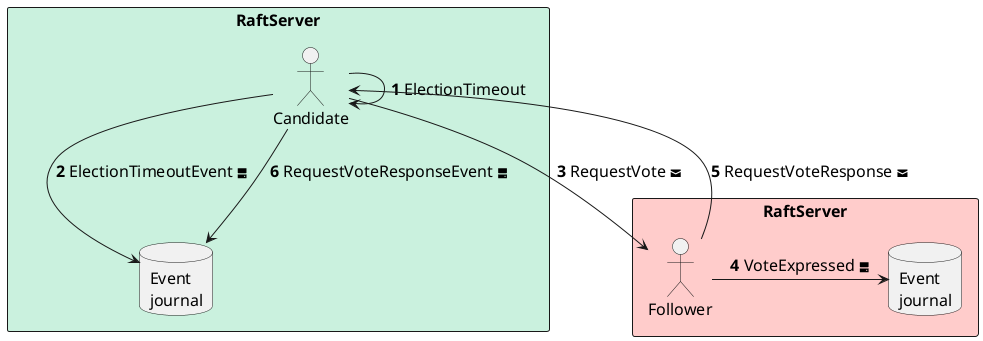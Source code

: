 @startuml leaderElection

skinparam componentStyle rectangle
skinparam defaultFontSize 16

rectangle RaftServer as 2 #CAF1DE {
  database e [
    Event
    journal
  ]
  actor Candidate as c
}

rectangle RaftServer as 1  #ffcccb{

  actor Follower as f
    database i [
      Event
      journal
    ]

}

c --> c: **1** ElectionTimeout
c -> e: **2** ElectionTimeoutEvent <size:15><&hard-drive></size>
c --> f: **3** RequestVote <size:15><&envelope-closed></size>
f -> i: **4** VoteExpressed <size:15><&hard-drive></size>
f -> c: **5** RequestVoteResponse <size:15><&envelope-closed></size>
c --> e: **6** RequestVoteResponseEvent <size:15><&hard-drive></size>

@enduml